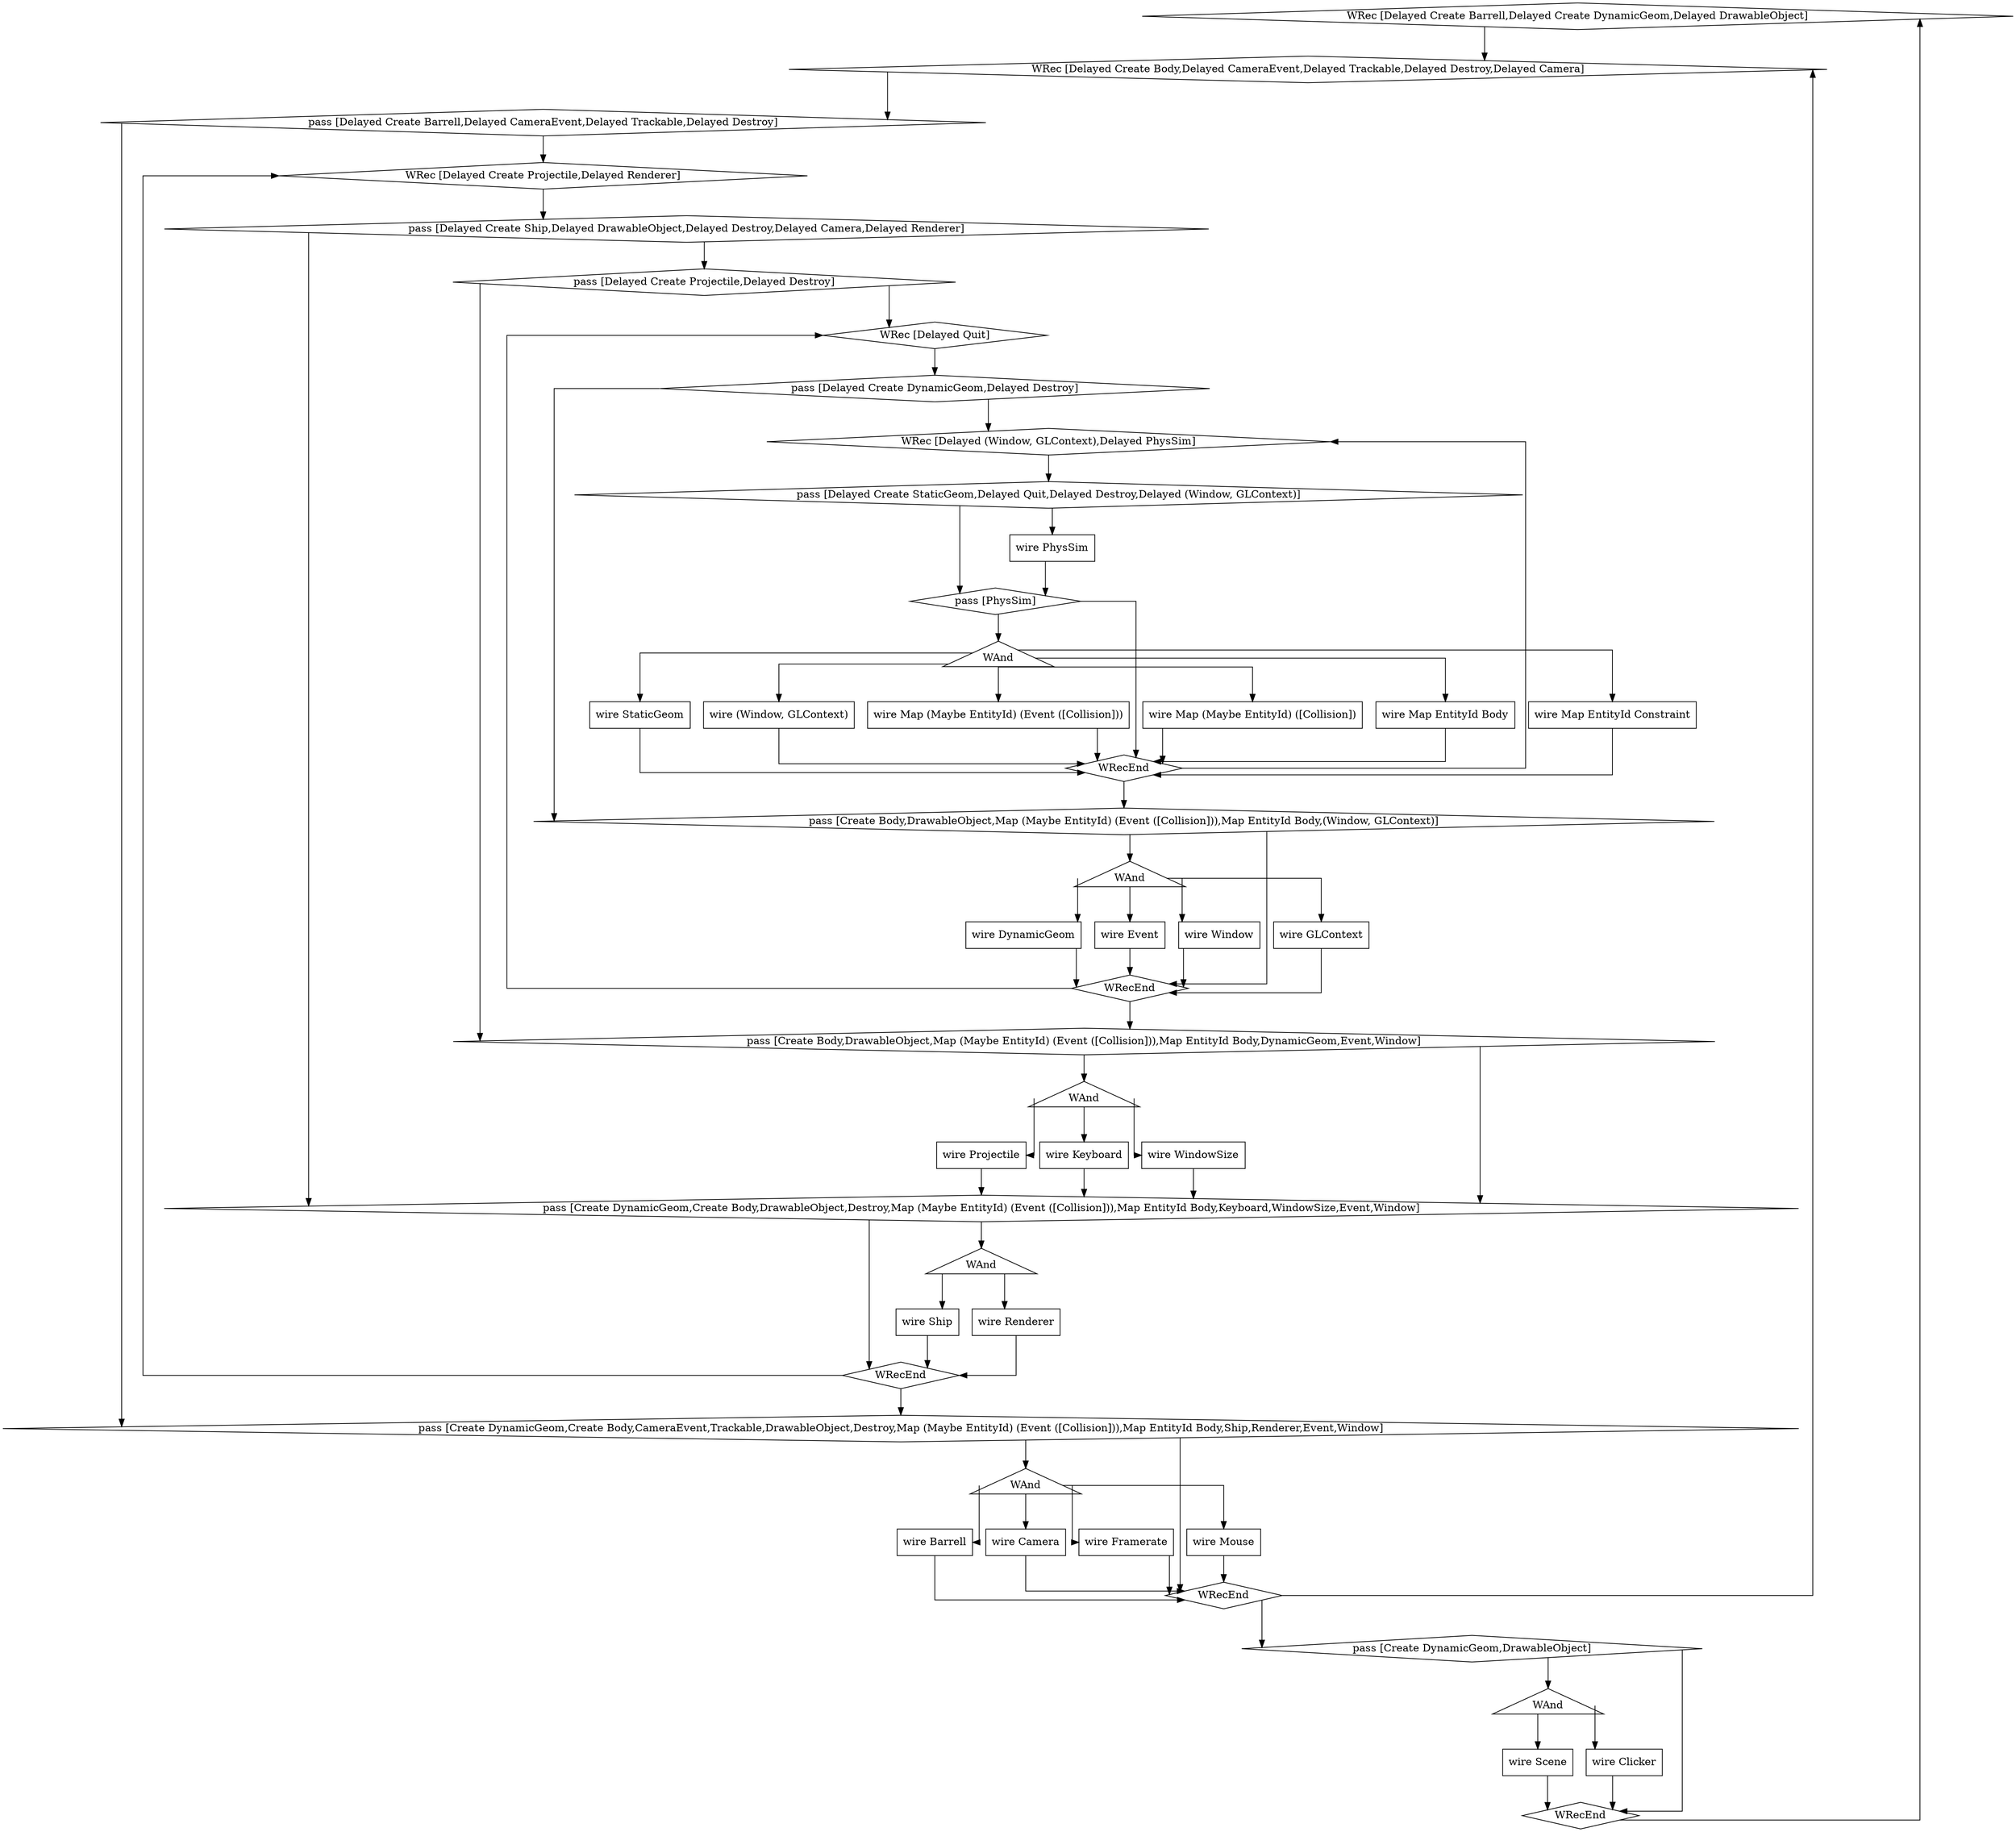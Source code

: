 digraph chart{
graph[splines=ortho];1 [label="WRec [Delayed Create Barrell,Delayed Create DynamicGeom,Delayed DrawableObject]" shape=diamond];
10 [label="WRecEnd" shape=diamond];
11 [label="pass [Create DynamicGeom,Create Body,DrawableObject,Destroy,Map (Maybe EntityId) (Event ([Collision])),Map EntityId Body,Keyboard,WindowSize,Event,Window]" shape=diamond];
12 [label="pass [Delayed Create Projectile,Delayed Destroy]" shape=diamond];
13 [label="pass [Create Body,DrawableObject,Map (Maybe EntityId) (Event ([Collision])),Map EntityId Body,DynamicGeom,Event,Window]" shape=diamond];
14 [label="WRec [Delayed Quit]" shape=diamond];
15 [label="pass [Delayed Create DynamicGeom,Delayed Destroy]" shape=diamond];
16 [label="WRecEnd" shape=diamond];
17 [label="pass [Create Body,DrawableObject,Map (Maybe EntityId) (Event ([Collision])),Map EntityId Body,(Window, GLContext)]" shape=diamond];
18 [label="WRec [Delayed (Window, GLContext),Delayed PhysSim]" shape=diamond];
19 [label="pass [Delayed Create StaticGeom,Delayed Quit,Delayed Destroy,Delayed (Window, GLContext)]" shape=diamond];
2 [label="WRec [Delayed Create Body,Delayed CameraEvent,Delayed Trackable,Delayed Destroy,Delayed Camera]" shape=diamond];
20 [label="WRecEnd" shape=diamond];
21 [label="pass [PhysSim]" shape=diamond];
22 [label="wire PhysSim" shape=box];
23 [label="WAnd" shape=triangle];
24 [label="wire StaticGeom" shape=box];
25 [label="wire (Window, GLContext)" shape=box];
26 [label="wire Map (Maybe EntityId) (Event ([Collision]))" shape=box];
27 [label="wire Map (Maybe EntityId) ([Collision])" shape=box];
28 [label="wire Map EntityId Body" shape=box];
29 [label="wire Map EntityId Constraint" shape=box];
3 [label="WRecEnd" shape=diamond];
30 [label="WAnd" shape=triangle];
31 [label="wire DynamicGeom" shape=box];
32 [label="wire Event" shape=box];
33 [label="wire Window" shape=box];
34 [label="wire GLContext" shape=box];
35 [label="WAnd" shape=triangle];
36 [label="wire Projectile" shape=box];
37 [label="wire Keyboard" shape=box];
38 [label="wire WindowSize" shape=box];
39 [label="WAnd" shape=triangle];
4 [label="pass [Create DynamicGeom,DrawableObject]" shape=diamond];
40 [label="wire Ship" shape=box];
41 [label="wire Renderer" shape=box];
42 [label="WAnd" shape=triangle];
43 [label="wire Barrell" shape=box];
44 [label="wire Camera" shape=box];
45 [label="wire Framerate" shape=box];
46 [label="wire Mouse" shape=box];
47 [label="WAnd" shape=triangle];
48 [label="wire Scene" shape=box];
49 [label="wire Clicker" shape=box];
5 [label="pass [Delayed Create Barrell,Delayed CameraEvent,Delayed Trackable,Delayed Destroy]" shape=diamond];
6 [label="WRecEnd" shape=diamond];
7 [label="pass [Create DynamicGeom,Create Body,CameraEvent,Trackable,DrawableObject,Destroy,Map (Maybe EntityId) (Event ([Collision])),Map EntityId Body,Ship,Renderer,Event,Window]" shape=diamond];
8 [label="WRec [Delayed Create Projectile,Delayed Renderer]" shape=diamond];
9 [label="pass [Delayed Create Ship,Delayed DrawableObject,Delayed Destroy,Delayed Camera,Delayed Renderer]" shape=diamond];

1->2;10->7;10->8;11->10;11->39;12->13;12->14;13->11;13->35;14->15;15->17;15->18;16->13;16->14;17->16;17->30;18->19;19->21;19->22;2->5;20->17;20->18;21->20;21->23;22->21;23->24;23->25;23->26;23->27;23->28;23->29;24->20;25->20;26->20;27->20;28->20;29->20;3->1;30->31;30->32;30->33;30->34;31->16;32->16;33->16;34->16;35->36;35->37;35->38;36->11;37->11;38->11;39->40;39->41;4->3;4->47;40->10;41->10;42->43;42->44;42->45;42->46;43->6;44->6;45->6;46->6;47->48;47->49;48->3;49->3;5->7;5->8;6->2;6->4;7->42;7->6;8->9;9->11;9->12;
}